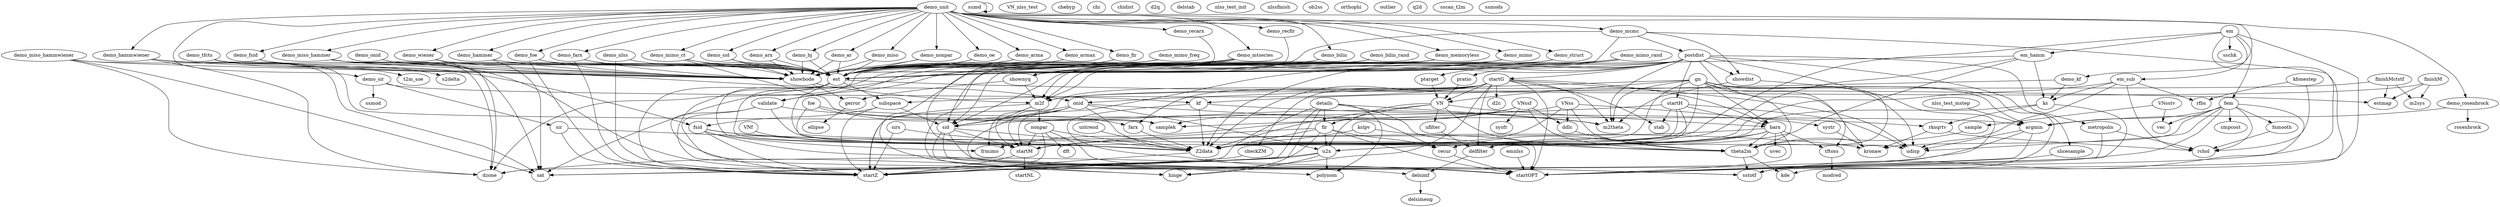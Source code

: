 /* Created by mdot for Matlab */
digraph m2html {
  VN -> Z2data;
  VN -> barx;
  VN -> fir;
  VN -> theta2m;
  VN -> u2x;
  VN -> ufilter;
  VNf -> Z2data;
  VNss -> Z2data;
  VNss -> ddlc;
  VNss -> samplek;
  VNss -> systr;
  VNss -> theta2m;
  VNssf -> ddlc;
  VNssf -> frmimo;
  VNssf -> samplek;
  VNssf -> sysfr;
  VNssf -> theta2m;
  VNsstv -> sample;
  VNsstv -> vec;
  Z2data -> startZ;
  argmin -> startOPT;
  argmin -> startZ;
  argmin -> udisp;
  barx -> Z2data;
  barx -> delfilter;
  barx -> recur;
  barx -> startM;
  barx -> startOPT;
  barx -> tftoss;
  barx -> theta2m;
  barx -> u2x;
  barx -> uvec;
  checkZM -> startZ;
  ddlc -> theta2m;
  delfilter -> delsimf;
  delsimf -> delsimeng;
  demo_ar -> est;
  demo_ar -> showbode;
  demo_arma -> est;
  demo_arma -> showbode;
  demo_armax -> est;
  demo_armax -> showbode;
  demo_arx -> est;
  demo_arx -> showbode;
  demo_bilin -> est;
  demo_bilin -> validate;
  demo_bilin_rand -> est;
  demo_bilin_rand -> validate;
  demo_bj -> est;
  demo_bj -> showbode;
  demo_farx -> est;
  demo_farx -> showbode;
  demo_farx -> startZ;
  demo_fir -> est;
  demo_fir -> showbode;
  demo_fir -> startM;
  demo_foe -> est;
  demo_foe -> showbode;
  demo_foe -> startZ;
  demo_fsid -> fsid;
  demo_fsid -> s2delta;
  demo_fsid -> showbode;
  demo_hammer -> est;
  demo_hammer -> sat;
  demo_hammer -> showbode;
  demo_hammwiener -> dzone;
  demo_hammwiener -> est;
  demo_hammwiener -> sat;
  demo_hammwiener -> showbode;
  demo_kf -> kf;
  demo_kf -> ks;
  demo_mcmc -> est;
  demo_mcmc -> kde;
  demo_mcmc -> postdist;
  demo_mcmc -> showdist;
  demo_mcmc -> shownyq;
  demo_memoryless -> dzone;
  demo_memoryless -> est;
  demo_memoryless -> hinge;
  demo_memoryless -> polynom;
  demo_memoryless -> sat;
  demo_mimo -> est;
  demo_mimo -> shownyq;
  demo_mimo -> sid;
  demo_mimo_ct -> est;
  demo_mimo_ct -> samplek;
  demo_mimo_ct -> showbode;
  demo_mimo_freq -> est;
  demo_mimo_freq -> showbode;
  demo_mimo_freq -> startM;
  demo_mimo_rand -> est;
  demo_mimo_rand -> m2f;
  demo_mimo_rand -> shownyq;
  demo_mimo_rand -> sid;
  demo_miso -> est;
  demo_miso -> showbode;
  demo_miso_hammer -> dzone;
  demo_miso_hammer -> est;
  demo_miso_hammer -> hinge;
  demo_miso_hammer -> sat;
  demo_miso_hammer -> showbode;
  demo_miso_hammwiener -> dzone;
  demo_miso_hammwiener -> est;
  demo_miso_hammwiener -> sat;
  demo_miso_hammwiener -> showbode;
  demo_mtseries -> est;
  demo_mtseries -> showbode;
  demo_mtseries -> sid;
  demo_nlss -> est;
  demo_nlss -> startZ;
  demo_nonpar -> est;
  demo_nonpar -> showbode;
  demo_oe -> est;
  demo_oe -> showbode;
  demo_onid -> onid;
  demo_onid -> showbode;
  demo_recarx -> est;
  demo_recfir -> est;
  demo_rosenbrock -> argmin;
  demo_rosenbrock -> rosenbrock;
  demo_sid -> est;
  demo_sid -> showbode;
  demo_sir -> kf;
  demo_sir -> sir;
  demo_sir -> ssmod;
  demo_struct -> est;
  demo_struct -> m2f;
  demo_struct -> shownyq;
  demo_tfcts -> est;
  demo_tfcts -> samplek;
  demo_tfcts -> showbode;
  demo_tfcts -> t2m_soe;
  demo_unit -> demo_ar;
  demo_unit -> demo_arma;
  demo_unit -> demo_armax;
  demo_unit -> demo_arx;
  demo_unit -> demo_bilin;
  demo_unit -> demo_bj;
  demo_unit -> demo_farx;
  demo_unit -> demo_fir;
  demo_unit -> demo_foe;
  demo_unit -> demo_fsid;
  demo_unit -> demo_hammer;
  demo_unit -> demo_hammwiener;
  demo_unit -> demo_kf;
  demo_unit -> demo_mcmc;
  demo_unit -> demo_memoryless;
  demo_unit -> demo_mimo;
  demo_unit -> demo_mimo_ct;
  demo_unit -> demo_miso;
  demo_unit -> demo_miso_hammer;
  demo_unit -> demo_mtseries;
  demo_unit -> demo_nonpar;
  demo_unit -> demo_oe;
  demo_unit -> demo_recarx;
  demo_unit -> demo_recfir;
  demo_unit -> demo_rosenbrock;
  demo_unit -> demo_sid;
  demo_unit -> demo_sir;
  demo_unit -> demo_struct;
  demo_unit -> demo_wiener;
  demo_wiener -> dzone;
  demo_wiener -> est;
  demo_wiener -> showbode;
  details -> dzone;
  details -> fir;
  details -> hinge;
  details -> m2theta;
  details -> polynom;
  details -> sat;
  details -> theta2m;
  em -> Z2data;
  em -> em_hamm;
  em -> em_sub;
  em -> fem;
  em -> sschk;
  em -> sstotf;
  em -> startOPT;
  em_hamm -> Z2data;
  em_hamm -> est;
  em_hamm -> ks;
  em_hamm -> u2x;
  em_sub -> Z2data;
  em_sub -> ks;
  em_sub -> rchol;
  em_sub -> rfbs;
  em_sub -> udisp;
  emnlss -> startOPT;
  est -> estmap;
  est -> startM;
  est -> startOPT;
  est -> startZ;
  est -> subspace;
  est -> udisp;
  farx -> Z2data;
  fem -> argmin;
  fem -> cmpcost;
  fem -> fsmooth;
  fem -> kronaw;
  fem -> rchol;
  fem -> sstotf;
  fem -> startZ;
  fem -> udisp;
  fem -> vec;
  finishM -> estmap;
  finishM -> m2f;
  finishM -> m2sys;
  finishMctstf -> estmap;
  finishMctstf -> m2f;
  finishMctstf -> m2sys;
  fir -> Z2data;
  fir -> recur;
  fir -> startM;
  fir -> startOPT;
  fir -> startZ;
  fir -> u2x;
  foe -> Z2data;
  foe -> argmin;
  foe -> farx;
  fsid -> Z2data;
  fsid -> frmimo;
  fsid -> kronaw;
  fsid -> sstotf;
  fsid -> startZ;
  fsmooth -> rchol;
  gerror -> ellipse;
  gn -> VN;
  gn -> Z2data;
  gn -> argmin;
  gn -> barx;
  gn -> m2theta;
  gn -> onid;
  gn -> sstotf;
  gn -> startM;
  gn -> tftoss;
  gn -> theta2m;
  gn -> udisp;
  kf -> Z2data;
  kf -> rksqrtv;
  kf -> startOPT;
  kfonestep -> rchol;
  kfonestep -> rfbs;
  ks -> Z2data;
  ks -> rksqrtv;
  ks -> startOPT;
  kslpv -> Z2data;
  kslpv -> startOPT;
  m2f -> frmimo;
  m2f -> nonpar;
  m2f -> startM;
  m2f -> startZ;
  metropolis -> rchol;
  metropolis -> startOPT;
  nlss_test_mstep -> argmin;
  nonpar -> Z2data;
  nonpar -> dft;
  nonpar -> startM;
  nonpar -> startOPT;
  nonpar -> startZ;
  onid -> Z2data;
  onid -> recur;
  onid -> sid;
  onid -> startM;
  onid -> startOPT;
  onid -> startZ;
  onid -> u2x;
  postdist -> Z2data;
  postdist -> est;
  postdist -> m2f;
  postdist -> m2theta;
  postdist -> metropolis;
  postdist -> pratio;
  postdist -> ptarget;
  postdist -> showdist;
  postdist -> slicesample;
  postdist -> startG;
  postdist -> startH;
  postdist -> startM;
  postdist -> startOPT;
  postdist -> theta2m;
  pratio -> VN;
  ptarget -> VN;
  recur -> startOPT;
  rksqrtv -> kronaw;
  rksqrtv -> rchol;
  sample -> theta2m;
  showbode -> gerror;
  showbode -> m2f;
  showdist -> m2theta;
  showdist -> theta2m;
  shownyq -> gerror;
  shownyq -> m2f;
  sid -> Z2data;
  sid -> delsimf;
  sid -> sstotf;
  sid -> startM;
  sid -> startOPT;
  sir -> Z2data;
  sir -> startZ;
  sirs -> Z2data;
  sirs -> startZ;
  slicesample -> startOPT;
  startG -> VN;
  startG -> Z2data;
  startG -> barx;
  startG -> checkZM;
  startG -> d2c;
  startG -> delfilter;
  startG -> farx;
  startG -> m2theta;
  startG -> sid;
  startG -> stab;
  startG -> startOPT;
  startG -> startZ;
  startG -> subspace;
  startG -> udisp;
  startH -> Z2data;
  startH -> barx;
  startH -> delfilter;
  startH -> sid;
  startH -> stab;
  startH -> udisp;
  startM -> startNL;
  startM -> startZ;
  subspace -> fsid;
  subspace -> sid;
  subspace -> startZ;
  sumd -> sumd;
  systr -> kronaw;
  tftoss -> modred;
  theta2m -> kde;
  theta2m -> sstotf;
  u2x -> dzone;
  u2x -> hinge;
  u2x -> polynom;
  u2x -> sat;
  ufilter -> delfilter;
  untrend -> Z2data;
  validate -> Z2data;
  validate -> m2theta;
  validate -> startOPT;
  validate -> startZ;

  VN [URL="VN.html"];
  VN_nlss_test [URL="VN_nlss_test.html"];
  VNf [URL="VNf.html"];
  VNss [URL="VNss.html"];
  VNssf [URL="VNssf.html"];
  VNsstv [URL="VNsstv.html"];
  Z2data [URL="Z2data.html"];
  argmin [URL="argmin.html"];
  barx [URL="barx.html"];
  chebyp [URL="chebyp.html"];
  checkZM [URL="checkZM.html"];
  chi [URL="chi.html"];
  chidist [URL="chidist.html"];
  cmpcost [URL="cmpcost.html"];
  d2c [URL="d2c.html"];
  d2q [URL="d2q.html"];
  ddlc [URL="ddlc.html"];
  delfilter [URL="delfilter.html"];
  delsimeng [URL="delsimeng.html"];
  delsimf [URL="delsimf.html"];
  delstab [URL="delstab.html"];
  demo_ar [URL="demo_ar.html"];
  demo_arma [URL="demo_arma.html"];
  demo_armax [URL="demo_armax.html"];
  demo_arx [URL="demo_arx.html"];
  demo_bilin [URL="demo_bilin.html"];
  demo_bilin_rand [URL="demo_bilin_rand.html"];
  demo_bj [URL="demo_bj.html"];
  demo_farx [URL="demo_farx.html"];
  demo_fir [URL="demo_fir.html"];
  demo_foe [URL="demo_foe.html"];
  demo_fsid [URL="demo_fsid.html"];
  demo_hammer [URL="demo_hammer.html"];
  demo_hammwiener [URL="demo_hammwiener.html"];
  demo_kf [URL="demo_kf.html"];
  demo_mcmc [URL="demo_mcmc.html"];
  demo_memoryless [URL="demo_memoryless.html"];
  demo_mimo [URL="demo_mimo.html"];
  demo_mimo_ct [URL="demo_mimo_ct.html"];
  demo_mimo_freq [URL="demo_mimo_freq.html"];
  demo_mimo_rand [URL="demo_mimo_rand.html"];
  demo_miso [URL="demo_miso.html"];
  demo_miso_hammer [URL="demo_miso_hammer.html"];
  demo_miso_hammwiener [URL="demo_miso_hammwiener.html"];
  demo_mtseries [URL="demo_mtseries.html"];
  demo_nlss [URL="demo_nlss.html"];
  demo_nonpar [URL="demo_nonpar.html"];
  demo_oe [URL="demo_oe.html"];
  demo_onid [URL="demo_onid.html"];
  demo_recarx [URL="demo_recarx.html"];
  demo_recfir [URL="demo_recfir.html"];
  demo_rosenbrock [URL="demo_rosenbrock.html"];
  demo_sid [URL="demo_sid.html"];
  demo_sir [URL="demo_sir.html"];
  demo_struct [URL="demo_struct.html"];
  demo_tfcts [URL="demo_tfcts.html"];
  demo_unit [URL="demo_unit.html"];
  demo_wiener [URL="demo_wiener.html"];
  details [URL="details.html"];
  dft [URL="dft.html"];
  dzone [URL="dzone.html"];
  ellipse [URL="ellipse.html"];
  em [URL="em.html"];
  em_hamm [URL="em_hamm.html"];
  em_sub [URL="em_sub.html"];
  emnlss [URL="emnlss.html"];
  est [URL="est.html"];
  estmap [URL="estmap.html"];
  farx [URL="farx.html"];
  fem [URL="fem.html"];
  finishM [URL="finishM.html"];
  finishMctstf [URL="finishMctstf.html"];
  fir [URL="fir.html"];
  foe [URL="foe.html"];
  frmimo [URL="frmimo.html"];
  fsid [URL="fsid.html"];
  fsmooth [URL="fsmooth.html"];
  gerror [URL="gerror.html"];
  gn [URL="gn.html"];
  hinge [URL="hinge.html"];
  kde [URL="kde.html"];
  kf [URL="kf.html"];
  kfonestep [URL="kfonestep.html"];
  kronaw [URL="kronaw.html"];
  ks [URL="ks.html"];
  kslpv [URL="kslpv.html"];
  m2f [URL="m2f.html"];
  m2sys [URL="m2sys.html"];
  m2theta [URL="m2theta.html"];
  metropolis [URL="metropolis.html"];
  modred [URL="modred.html"];
  nlss_test_init [URL="nlss_test_init.html"];
  nlss_test_mstep [URL="nlss_test_mstep.html"];
  nlssfinish [URL="nlssfinish.html"];
  nonpar [URL="nonpar.html"];
  ob2ss [URL="ob2ss.html"];
  onid [URL="onid.html"];
  orthophi [URL="orthophi.html"];
  outlier [URL="outlier.html"];
  polynom [URL="polynom.html"];
  postdist [URL="postdist.html"];
  pratio [URL="pratio.html"];
  ptarget [URL="ptarget.html"];
  q2d [URL="q2d.html"];
  rchol [URL="rchol.html"];
  recur [URL="recur.html"];
  rfbs [URL="rfbs.html"];
  rksqrtv [URL="rksqrtv.html"];
  rosenbrock [URL="rosenbrock.html"];
  s2delta [URL="s2delta.html"];
  sample [URL="sample.html"];
  samplek [URL="samplek.html"];
  sat [URL="sat.html"];
  showbode [URL="showbode.html"];
  showdist [URL="showdist.html"];
  shownyq [URL="shownyq.html"];
  sid [URL="sid.html"];
  sir [URL="sir.html"];
  sirs [URL="sirs.html"];
  slicesample [URL="slicesample.html"];
  sscan_t2m [URL="sscan_t2m.html"];
  sschk [URL="sschk.html"];
  ssmod [URL="ssmod.html"];
  ssmods [URL="ssmods.html"];
  sstotf [URL="sstotf.html"];
  stab [URL="stab.html"];
  startG [URL="startG.html"];
  startH [URL="startH.html"];
  startM [URL="startM.html"];
  startNL [URL="startNL.html"];
  startOPT [URL="startOPT.html"];
  startZ [URL="startZ.html"];
  subspace [URL="subspace.html"];
  sumd [URL="sumd.html"];
  sysfr [URL="sysfr.html"];
  systr [URL="systr.html"];
  t2m_soe [URL="t2m_soe.html"];
  tftoss [URL="tftoss.html"];
  theta2m [URL="theta2m.html"];
  u2x [URL="u2x.html"];
  udisp [URL="udisp.html"];
  ufilter [URL="ufilter.html"];
  untrend [URL="untrend.html"];
  uvec [URL="uvec.html"];
  validate [URL="validate.html"];
  vec [URL="vec.html"];
}